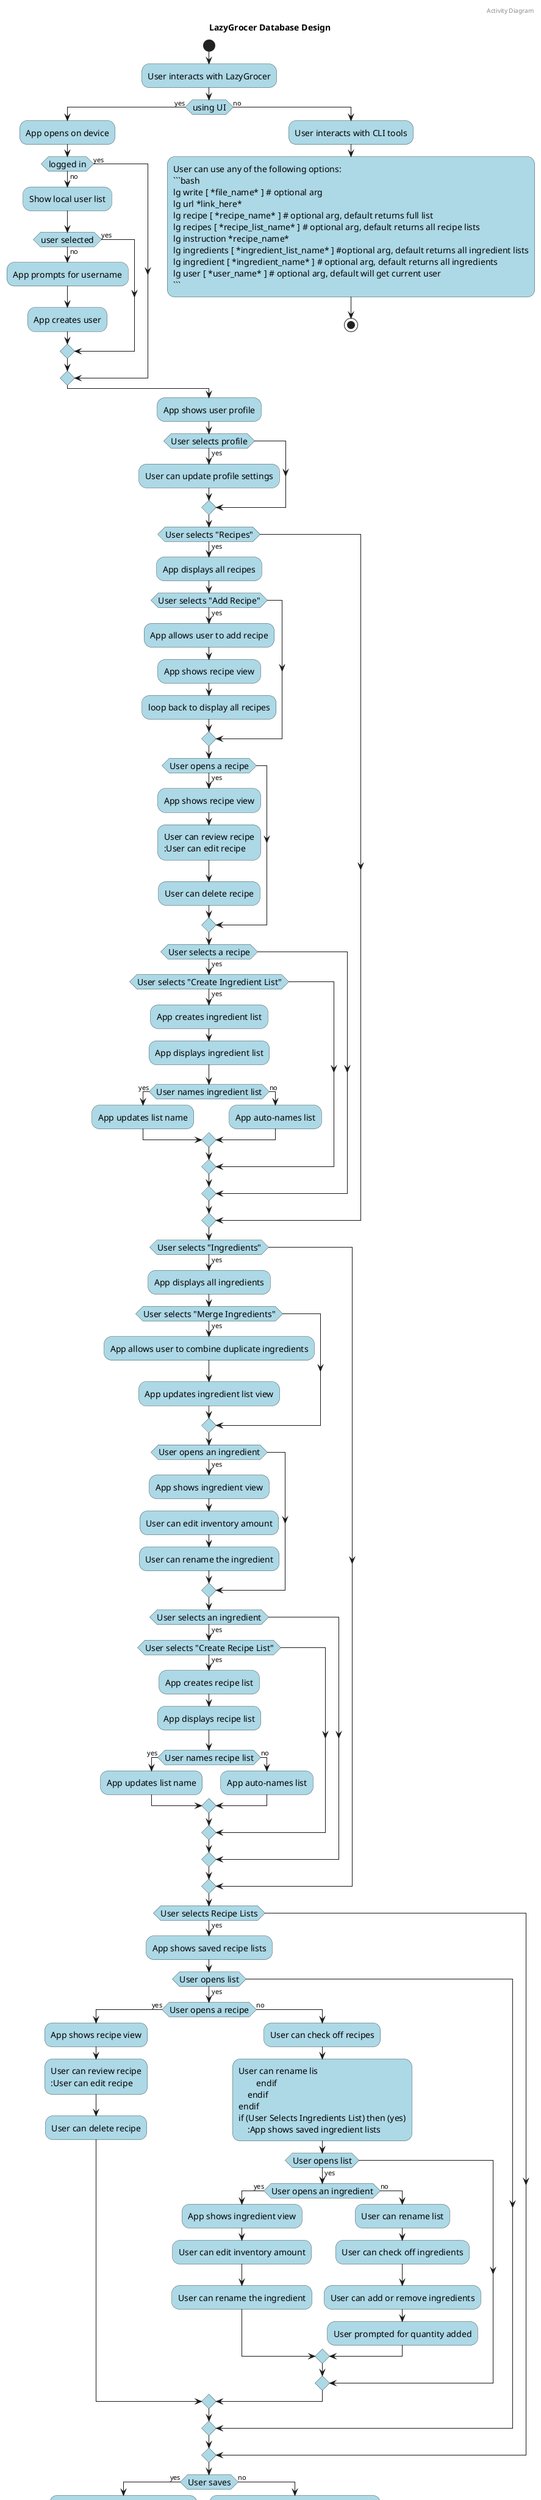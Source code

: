 @startuml LazyGrocerActivityDiagram

skinparam activity {
    BorderColor DarkSlateGray
    BackgroundColor LightBlue
    FontSize 14
}

header Activity Diagram
title LazyGrocer Database Design
footer CS3200 Final Project: Michael Montanaro 2024

start
:User interacts with LazyGrocer;
if (using UI) then (yes)
    :App opens on device;
    if (logged in) then (yes)
    else (no)
        :Show local user list;
        if (user selected) then (yes)
        else (no)
            :App prompts for username;
            :App creates user;
        endif
    endif
else (no)
  :User interacts with CLI tools;
  :User can use any of the following options:\n```bash\nlg write [ *file_name* ] # optional arg\nlg url *link_here*\nlg recipe [ *recipe_name* ] # optional arg, default returns full list\nlg recipes [ *recipe_list_name* ] # optional arg, default returns all recipe lists\nlg instruction *recipe_name*\nlg ingredients [ *ingredient_list_name* ] #optional arg, default returns all ingredient lists\nlg ingredient [ *ingredient_name* ] # optional arg, default returns all ingredients\nlg user [ *user_name* ] # optional arg, default will get current user\n```;
  stop
endif
:App shows user profile;
if (User selects profile) then (yes)
    :User can update profile settings;
endif
if (User selects "Recipes") then (yes)
    :App displays all recipes;
    if (User selects "Add Recipe") then (yes)
        :App allows user to add recipe;
        :App shows recipe view;
        :loop back to display all recipes;
    endif
    if (User opens a recipe) then (yes)
        :App shows recipe view;
        :User can review recipe
        :User can edit recipe;
        :User can delete recipe;
    endif
    if (User selects a recipe) then (yes)
        if (User selects "Create Ingredient List") then (yes)
            :App creates ingredient list;
            :App displays ingredient list;
            if (User names ingredient list) then (yes)
                :App updates list name;
            else (no)
                :App auto-names list;
            endif
        endif
    endif
endif
if (User selects "Ingredients") then (yes)
    :App displays all ingredients;
    if (User selects "Merge Ingredients") then (yes)
        :App allows user to combine duplicate ingredients;
        :App updates ingredient list view;
    endif
    if (User opens an ingredient) then (yes)
            :App shows ingredient view;
            :User can edit inventory amount;
            :User can rename the ingredient;
    endif
    if (User selects an ingredient) then (yes)
        if (User selects "Create Recipe List") then (yes)
            :App creates recipe list;
            :App displays recipe list;
            if (User names recipe list) then (yes)
                :App updates list name;
            else (no)
                :App auto-names list;
            endif
        endif
    endif
endif
if (User selects Recipe Lists) then (yes)
    :App shows saved recipe lists;
    if (User opens list) then (yes)
        if (User opens a recipe) then (yes)
            :App shows recipe view;
            :User can review recipe
            :User can edit recipe;
            :User can delete recipe;
        else (no)
            :User can check off recipes;
            :User can rename lis
        endif
    endif
endif
if (User Selects Ingredients List) then (yes)
    :App shows saved ingredient lists;
    if (User opens list) then (yes)
        if (User opens an ingredient) then (yes)
            :App shows ingredient view;
            :User can edit inventory amount;
            :User can rename the ingredient;
        else (no)
            :User can rename list;
            :User can check off ingredients;
            :User can add or remove ingredients;
            :User prompted for quantity added;
        endif
    endif
endif
endif
endif
if (User saves) then (yes)
    :App uploads changes to database;
    :App confirms successful save;
else (no)
    :App does not save changes to database;
endif
:App displays user profile;
:User exits;
end
@enduml